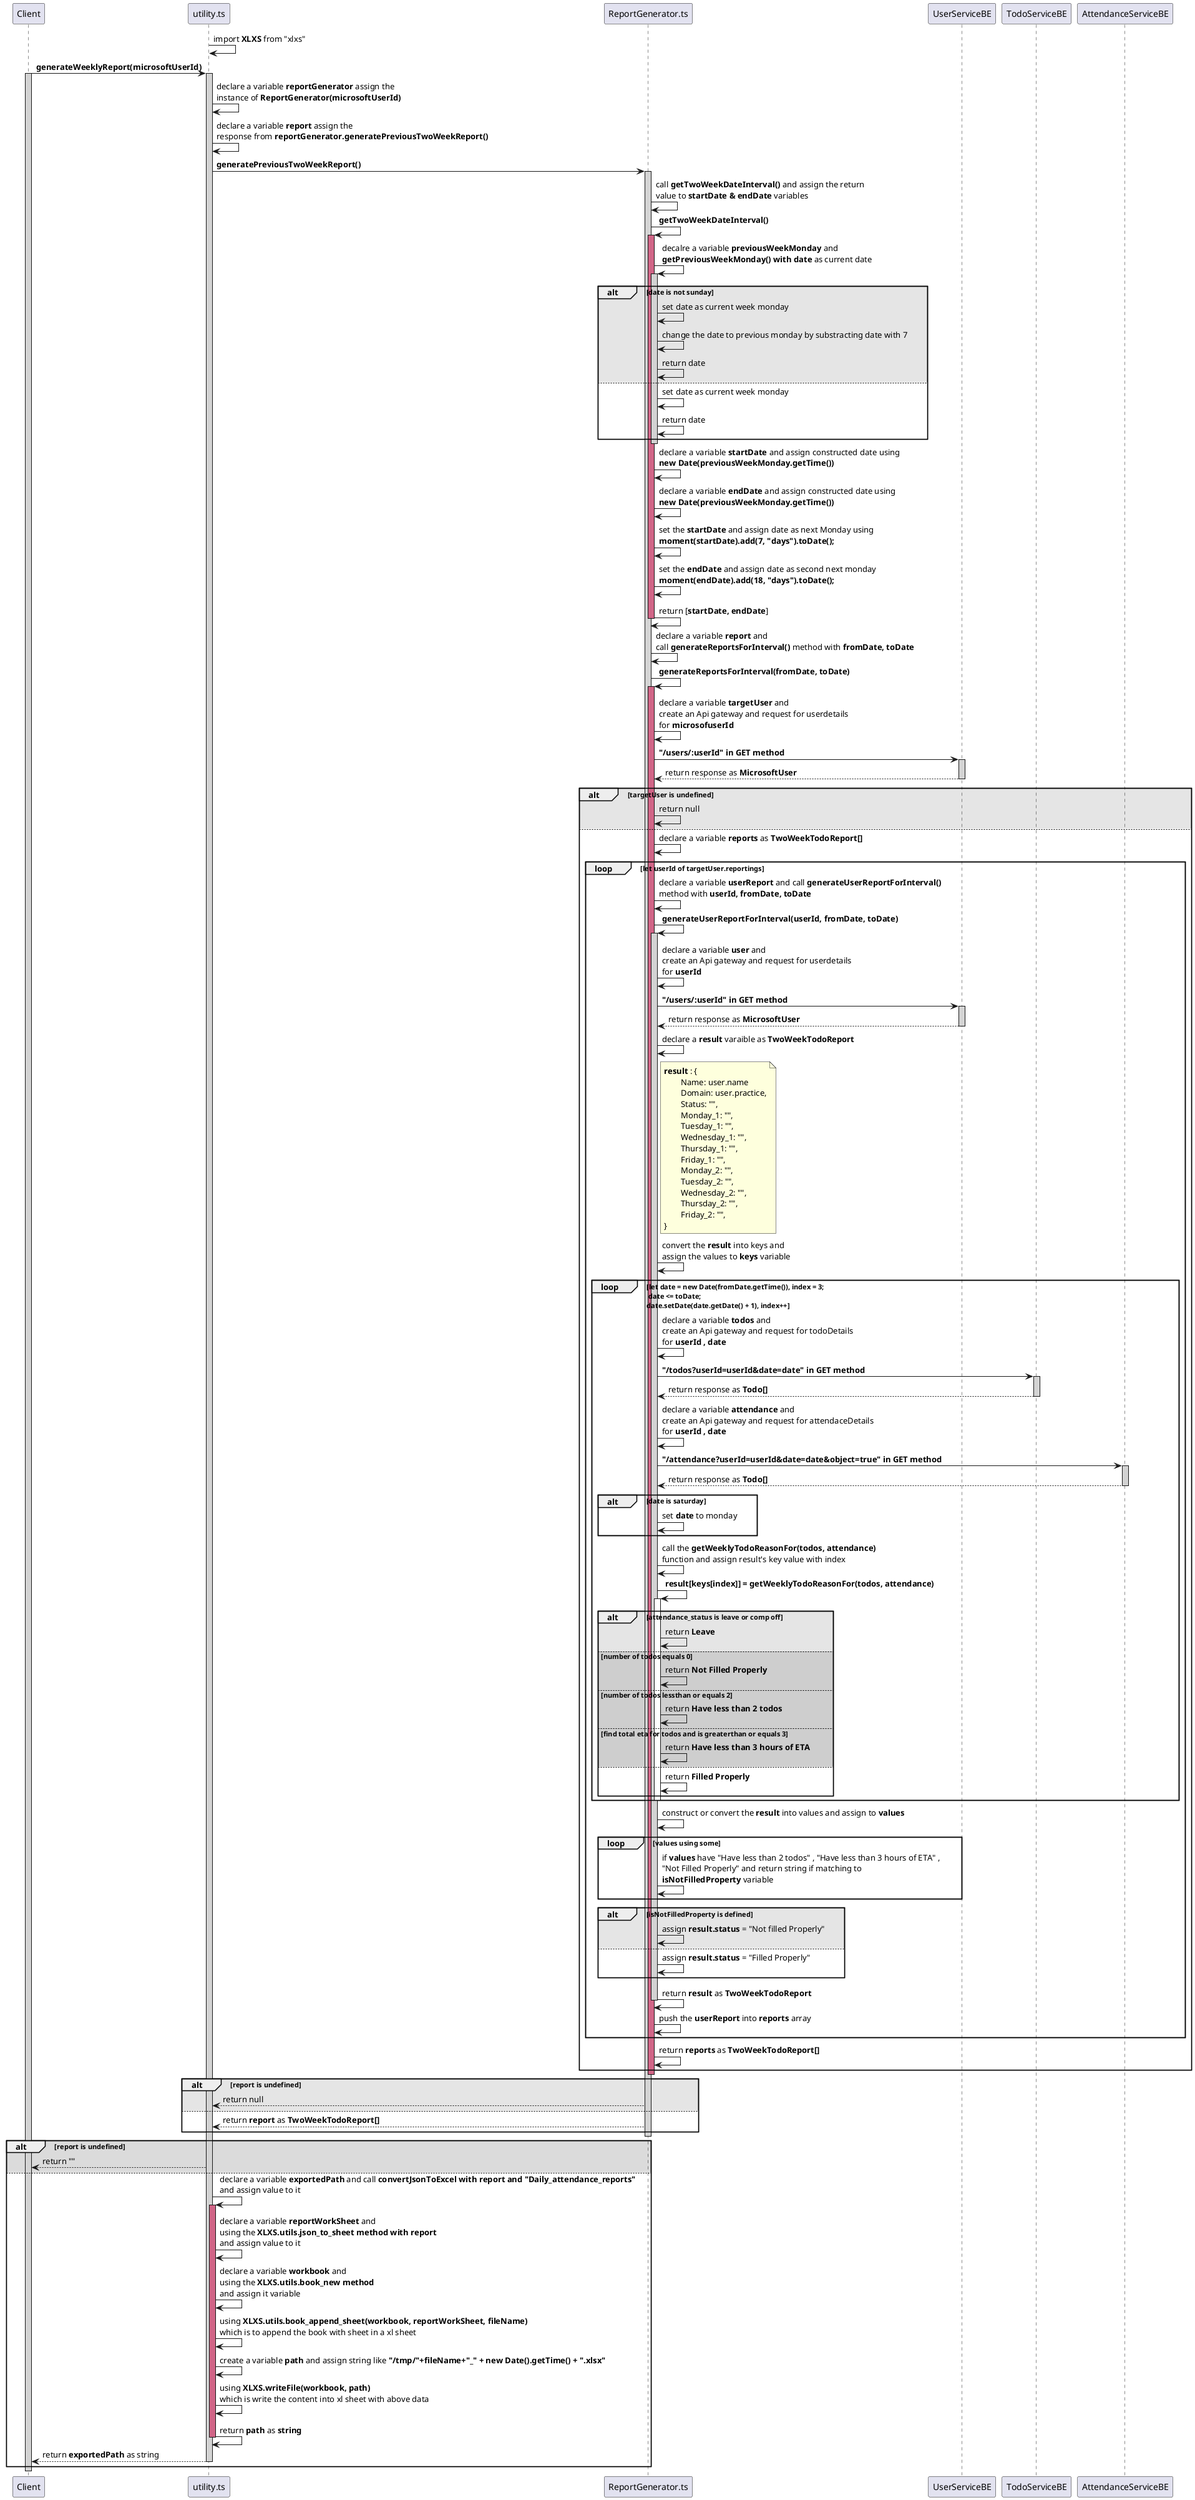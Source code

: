 @startuml GenerateWeeklyReport method

participant Client
participant utility.ts
participant ReportGenerator.ts

utility.ts -> utility.ts : import **XLXS** from "xlxs"

Client -> utility.ts : **generateWeeklyReport(microsoftUserId)**
activate Client  #D3D3D3
activate utility.ts #D3D3D3


utility.ts -> utility.ts : declare a variable **reportGenerator** assign the \ninstance of **ReportGenerator(microsoftUserId)**
utility.ts -> utility.ts : declare a variable **report** assign the \nresponse from **reportGenerator.generatePreviousTwoWeekReport()**

utility.ts -> ReportGenerator.ts : **generatePreviousTwoWeekReport()**
activate ReportGenerator.ts #D3D3D3
    ReportGenerator.ts -> ReportGenerator.ts : call **getTwoWeekDateInterval()** and assign the return \nvalue to **startDate & endDate** variables
    ReportGenerator.ts -> ReportGenerator.ts : **getTwoWeekDateInterval()**
    activate ReportGenerator.ts  #D16587
        ReportGenerator.ts -> ReportGenerator.ts : decalre a variable **previousWeekMonday** and \n**getPreviousWeekMonday() with date** as current date
        activate ReportGenerator.ts #D3D3D3
            alt #0000001a date is not sunday
                ReportGenerator.ts -> ReportGenerator.ts : set date as current week monday
                ReportGenerator.ts -> ReportGenerator.ts : change the date to previous monday by substracting date with 7
                ReportGenerator.ts -> ReportGenerator.ts : return date
            else #FFFFFF
                ReportGenerator.ts -> ReportGenerator.ts : set date as current week monday
                ReportGenerator.ts -> ReportGenerator.ts : return date
            end
        deactivate ReportGenerator.ts
        ReportGenerator.ts -> ReportGenerator.ts : declare a variable **startDate** and assign constructed date using\n**new Date(previousWeekMonday.getTime())**
        ReportGenerator.ts -> ReportGenerator.ts : declare a variable **endDate** and assign constructed date using\n**new Date(previousWeekMonday.getTime())**
        ReportGenerator.ts -> ReportGenerator.ts : set the **startDate** and assign date as next Monday using\n**moment(startDate).add(7, "days").toDate();**
        ReportGenerator.ts -> ReportGenerator.ts : set the **endDate** and assign date as second next monday\n**moment(endDate).add(18, "days").toDate();**
        ReportGenerator.ts -> ReportGenerator.ts : return [**startDate, endDate**]
    deactivate ReportGenerator.ts

    ReportGenerator.ts -> ReportGenerator.ts : declare a variable **report** and \ncall **generateReportsForInterval()** method with **fromDate, toDate**
    ReportGenerator.ts -> ReportGenerator.ts : **generateReportsForInterval(fromDate, toDate)**

    activate ReportGenerator.ts #D16587
        ReportGenerator.ts -> ReportGenerator.ts : declare a variable **targetUser** and \ncreate an Api gateway and request for userdetails \nfor **microsofuserId**
        ReportGenerator.ts -> UserServiceBE : **"/users/:userId" in GET method**
        activate UserServiceBE #D3D3D3
            ReportGenerator.ts <-- UserServiceBE : return response as **MicrosoftUser**
        deactivate UserServiceBE
        alt #0000001a targetUser is undefined
            ReportGenerator.ts -> ReportGenerator.ts : return null
        else #FFFFFF
            ReportGenerator.ts -> ReportGenerator.ts : declare a variable **reports** as **TwoWeekTodoReport[]**
            loop let userId of targetUser.reportings
                ReportGenerator.ts -> ReportGenerator.ts : declare a variable **userReport** and call **generateUserReportForInterval()** \nmethod with **userId, fromDate, toDate**
                ReportGenerator.ts -> ReportGenerator.ts : **generateUserReportForInterval(userId, fromDate, toDate)**
                activate ReportGenerator.ts #D3D3D3
                    ReportGenerator.ts -> ReportGenerator.ts : declare a variable **user** and \ncreate an Api gateway and request for userdetails \nfor **userId**
                    ReportGenerator.ts -> UserServiceBE : **"/users/:userId" in GET method**
                    activate UserServiceBE #D3D3D3
                        ReportGenerator.ts <-- UserServiceBE : return response as **MicrosoftUser**
                    deactivate UserServiceBE
                    ReportGenerator.ts -> ReportGenerator.ts : declare a **result** varaible as **TwoWeekTodoReport**

                    note right of ReportGenerator.ts : **result** : { \n\tName: user.name \n\tDomain: user.practice,\n\tStatus: "",\n\tMonday_1: "",\n\tTuesday_1: "",\n\tWednesday_1: "",\n\tThursday_1: "",\n\tFriday_1: "",\n\tMonday_2: "",\n\tTuesday_2: "",\n\tWednesday_2: "",\n\tThursday_2: "",\n\tFriday_2: "",\n}

                    ReportGenerator.ts -> ReportGenerator.ts : convert the **result** into keys and \nassign the values to **keys** variable

                    loop let date = new Date(fromDate.getTime()), index = 3;\n date <= toDate;\ndate.setDate(date.getDate() + 1), index++
                        ReportGenerator.ts -> ReportGenerator.ts : declare a variable **todos** and \ncreate an Api gateway and request for todoDetails \nfor **userId , date**
                        ReportGenerator.ts -> TodoServiceBE : **"/todos?userId=userId&date=date" in GET method**
                        activate TodoServiceBE #D3D3D3
                            ReportGenerator.ts <-- TodoServiceBE : return response as **Todo[]**
                        deactivate TodoServiceBE

                        ReportGenerator.ts -> ReportGenerator.ts : declare a variable **attendance** and \ncreate an Api gateway and request for attendaceDetails \nfor **userId , date**
                        ReportGenerator.ts -> AttendanceServiceBE : **"/attendance?userId=userId&date=date&object=true" in GET method**
                        activate AttendanceServiceBE #D3D3D3
                            ReportGenerator.ts <-- AttendanceServiceBE : return response as **Todo[]**
                        deactivate AttendanceServiceBE

                        alt date is saturday
                            ReportGenerator.ts -> ReportGenerator.ts : set **date** to monday
                        end

                        ReportGenerator.ts -> ReportGenerator.ts : call the **getWeeklyTodoReasonFor(todos, attendance)** \nfunction and assign result's key value with index

                        ReportGenerator.ts -> ReportGenerator.ts : **result[keys[index]] = getWeeklyTodoReasonFor(todos, attendance)**
                        activate ReportGenerator.ts 
                            alt #0000001a attendance_status is leave or comp off 
                                ReportGenerator.ts -> ReportGenerator.ts : return **Leave**
                            else number of todos equals 0
                                ReportGenerator.ts -> ReportGenerator.ts : return **Not Filled Properly**
                            else number of todos lessthan or equals 2
                                ReportGenerator.ts -> ReportGenerator.ts : return **Have less than 2 todos**
                            else find total eta for todos and is greaterthan or equals 3
                                ReportGenerator.ts -> ReportGenerator.ts : return **Have less than 3 hours of ETA**
                            else #FFFFFF
                                ReportGenerator.ts -> ReportGenerator.ts : return **Filled Properly**
                            end
                        deactivate ReportGenerator.ts
                    end

                    ReportGenerator.ts -> ReportGenerator.ts : construct or convert the **result** into values and assign to **values**
                    loop #FFFFFF values using some 
                        ReportGenerator.ts -> ReportGenerator.ts : if **values** have "Have less than 2 todos" , "Have less than 3 hours of ETA" , \n"Not Filled Properly" and return string if matching to \n**isNotFilledProperty** variable
                    end
                    
                    alt #0000001a isNotFilledProperty is defined
                        ReportGenerator.ts -> ReportGenerator.ts : assign **result.status** = "Not filled Properly"
                    else #FFFFFF
                        ReportGenerator.ts -> ReportGenerator.ts : assign **result.status** = "Filled Properly"
                    end
                    ReportGenerator.ts -> ReportGenerator.ts : return **result** as **TwoWeekTodoReport**
                deactivate ReportGenerator.ts

                ReportGenerator.ts -> ReportGenerator.ts : push the **userReport** into **reports** array
            end
            ReportGenerator.ts -> ReportGenerator.ts : return **reports** as **TwoWeekTodoReport[]**
        end
    deactivate ReportGenerator.ts
    alt #0000001a report is undefined
        utility.ts <-- ReportGenerator.ts : return null
    else #FFFFFF
        utility.ts <-- ReportGenerator.ts : return **report** as **TwoWeekTodoReport[]**
    end
deactivate ReportGenerator.ts

alt #dbdbdb report is undefined
    Client <-- utility.ts : return ""
else #FFFFFF
    utility.ts -> utility.ts : declare a variable **exportedPath** and call **convertJsonToExcel with report and "Daily_attendance_reports"** \nand assign value to it
    activate utility.ts #D16587
        utility.ts -> utility.ts : declare a variable **reportWorkSheet** and\nusing the **XLXS.utils.json_to_sheet method with report** \nand assign value to it
        utility.ts -> utility.ts : declare a variable **workbook** and\nusing the **XLXS.utils.book_new method** \nand assign it variable
        utility.ts -> utility.ts : using **XLXS.utils.book_append_sheet(workbook, reportWorkSheet, fileName)** \nwhich is to append the book with sheet in a xl sheet
        utility.ts -> utility.ts : create a variable **path** and assign string like **"/tmp/"+fileName+"_" + new Date().getTime() + ".xlsx"**
        utility.ts -> utility.ts : using **XLXS.writeFile(workbook, path)** \nwhich is write the content into xl sheet with above data
        utility.ts -> utility.ts : return **path** as **string**
    deactivate utility.ts 
    Client <-- utility.ts : return **exportedPath** as string
    deactivate utility.ts
end

deactivate utility.ts
deactivate Client
@enduml